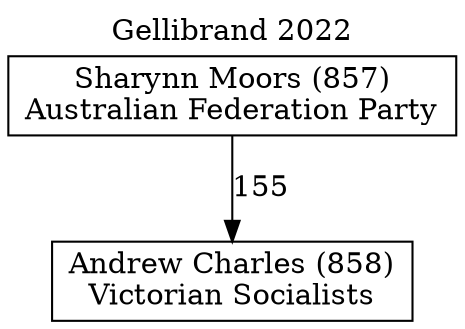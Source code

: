// House preference flow
digraph "Andrew Charles (858)_Gellibrand_2022" {
	graph [label="Gellibrand 2022" labelloc=t mclimit=10]
	node [shape=box]
	"Andrew Charles (858)" [label="Andrew Charles (858)
Victorian Socialists"]
	"Sharynn Moors (857)" [label="Sharynn Moors (857)
Australian Federation Party"]
	"Sharynn Moors (857)" -> "Andrew Charles (858)" [label=155]
}
